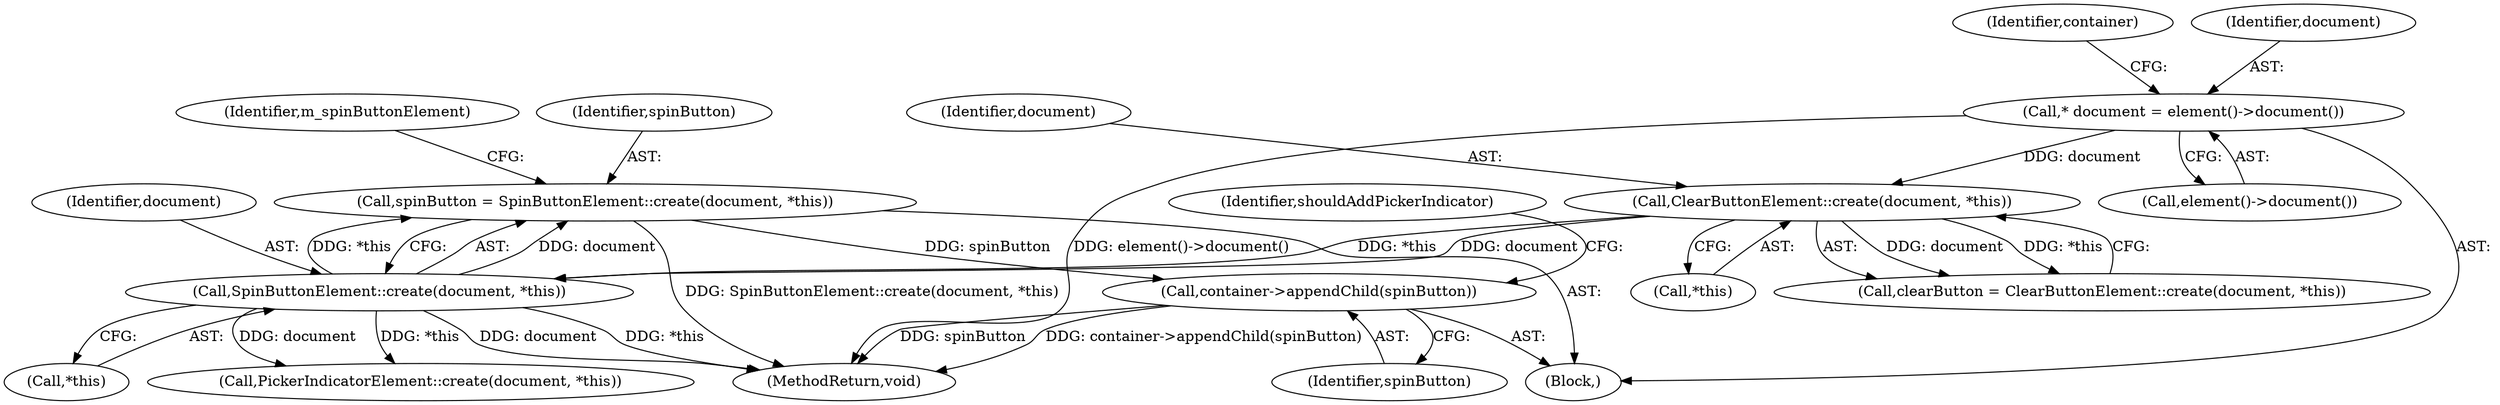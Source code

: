 digraph "0_Chrome_bb9cfb0aba25f4b13e57bdd4a9fac80ba071e7b9@API" {
"1000138" [label="(Call,spinButton = SpinButtonElement::create(document, *this))"];
"1000140" [label="(Call,SpinButtonElement::create(document, *this))"];
"1000128" [label="(Call,ClearButtonElement::create(document, *this))"];
"1000111" [label="(Call,* document = element()->document())"];
"1000147" [label="(Call,container->appendChild(spinButton))"];
"1000129" [label="(Identifier,document)"];
"1000148" [label="(Identifier,spinButton)"];
"1000195" [label="(MethodReturn,void)"];
"1000145" [label="(Identifier,m_spinButtonElement)"];
"1000141" [label="(Identifier,document)"];
"1000113" [label="(Call,element()->document())"];
"1000104" [label="(Block,)"];
"1000138" [label="(Call,spinButton = SpinButtonElement::create(document, *this))"];
"1000142" [label="(Call,*this)"];
"1000128" [label="(Call,ClearButtonElement::create(document, *this))"];
"1000140" [label="(Call,SpinButtonElement::create(document, *this))"];
"1000130" [label="(Call,*this)"];
"1000126" [label="(Call,clearButton = ClearButtonElement::create(document, *this))"];
"1000151" [label="(Identifier,shouldAddPickerIndicator)"];
"1000147" [label="(Call,container->appendChild(spinButton))"];
"1000111" [label="(Call,* document = element()->document())"];
"1000182" [label="(Call,PickerIndicatorElement::create(document, *this))"];
"1000116" [label="(Identifier,container)"];
"1000139" [label="(Identifier,spinButton)"];
"1000112" [label="(Identifier,document)"];
"1000138" -> "1000104"  [label="AST: "];
"1000138" -> "1000140"  [label="CFG: "];
"1000139" -> "1000138"  [label="AST: "];
"1000140" -> "1000138"  [label="AST: "];
"1000145" -> "1000138"  [label="CFG: "];
"1000138" -> "1000195"  [label="DDG: SpinButtonElement::create(document, *this)"];
"1000140" -> "1000138"  [label="DDG: document"];
"1000140" -> "1000138"  [label="DDG: *this"];
"1000138" -> "1000147"  [label="DDG: spinButton"];
"1000140" -> "1000142"  [label="CFG: "];
"1000141" -> "1000140"  [label="AST: "];
"1000142" -> "1000140"  [label="AST: "];
"1000140" -> "1000195"  [label="DDG: *this"];
"1000140" -> "1000195"  [label="DDG: document"];
"1000128" -> "1000140"  [label="DDG: document"];
"1000128" -> "1000140"  [label="DDG: *this"];
"1000140" -> "1000182"  [label="DDG: document"];
"1000140" -> "1000182"  [label="DDG: *this"];
"1000128" -> "1000126"  [label="AST: "];
"1000128" -> "1000130"  [label="CFG: "];
"1000129" -> "1000128"  [label="AST: "];
"1000130" -> "1000128"  [label="AST: "];
"1000126" -> "1000128"  [label="CFG: "];
"1000128" -> "1000126"  [label="DDG: document"];
"1000128" -> "1000126"  [label="DDG: *this"];
"1000111" -> "1000128"  [label="DDG: document"];
"1000111" -> "1000104"  [label="AST: "];
"1000111" -> "1000113"  [label="CFG: "];
"1000112" -> "1000111"  [label="AST: "];
"1000113" -> "1000111"  [label="AST: "];
"1000116" -> "1000111"  [label="CFG: "];
"1000111" -> "1000195"  [label="DDG: element()->document()"];
"1000147" -> "1000104"  [label="AST: "];
"1000147" -> "1000148"  [label="CFG: "];
"1000148" -> "1000147"  [label="AST: "];
"1000151" -> "1000147"  [label="CFG: "];
"1000147" -> "1000195"  [label="DDG: spinButton"];
"1000147" -> "1000195"  [label="DDG: container->appendChild(spinButton)"];
}
